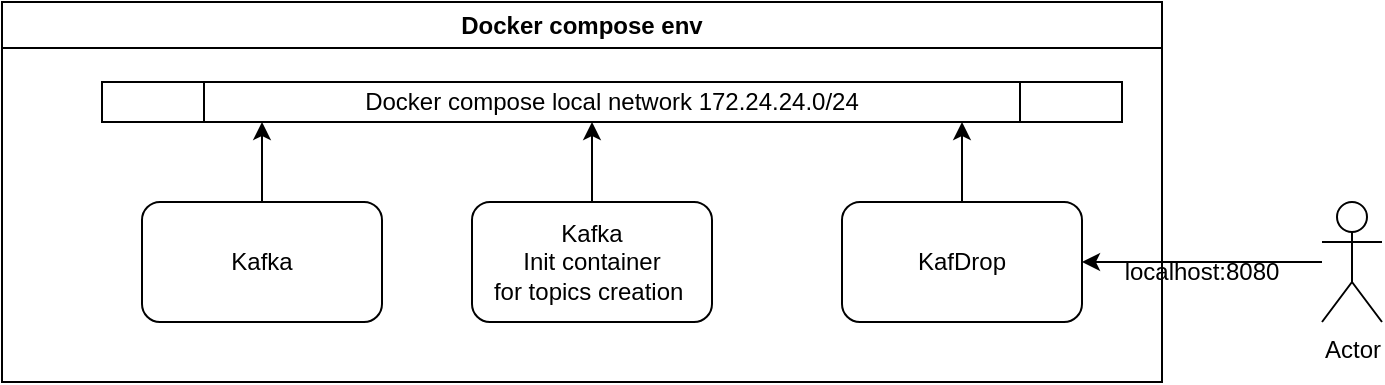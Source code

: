 <mxfile version="19.0.3" type="device"><diagram name="Page-1" id="DmPyWy1HaXbZiSjPZlmT"><mxGraphModel dx="1234" dy="799" grid="1" gridSize="10" guides="1" tooltips="1" connect="1" arrows="1" fold="1" page="1" pageScale="1" pageWidth="850" pageHeight="1100" math="0" shadow="0"><root><mxCell id="0"/><mxCell id="1" parent="0"/><mxCell id="tjuAI0IZ5KJGlG4QrY5g-1" value="Docker compose env" style="swimlane;whiteSpace=wrap;html=1;" parent="1" vertex="1"><mxGeometry x="70" y="220" width="580" height="190" as="geometry"><mxRectangle x="70" y="220" width="150" height="30" as="alternateBounds"/></mxGeometry></mxCell><mxCell id="tjuAI0IZ5KJGlG4QrY5g-2" value="Docker compose local network&amp;nbsp;172.24.24.0/24" style="shape=process;whiteSpace=wrap;html=1;backgroundOutline=1;" parent="tjuAI0IZ5KJGlG4QrY5g-1" vertex="1"><mxGeometry x="50" y="40" width="510" height="20" as="geometry"/></mxCell><mxCell id="tjuAI0IZ5KJGlG4QrY5g-15" style="edgeStyle=orthogonalEdgeStyle;rounded=0;orthogonalLoop=1;jettySize=auto;html=1;" parent="tjuAI0IZ5KJGlG4QrY5g-1" source="tjuAI0IZ5KJGlG4QrY5g-3" target="tjuAI0IZ5KJGlG4QrY5g-2" edge="1"><mxGeometry relative="1" as="geometry"><Array as="points"><mxPoint x="130" y="60"/><mxPoint x="130" y="60"/></Array></mxGeometry></mxCell><mxCell id="tjuAI0IZ5KJGlG4QrY5g-3" value="Kafka" style="rounded=1;whiteSpace=wrap;html=1;" parent="tjuAI0IZ5KJGlG4QrY5g-1" vertex="1"><mxGeometry x="70" y="100" width="120" height="60" as="geometry"/></mxCell><mxCell id="tjuAI0IZ5KJGlG4QrY5g-17" style="edgeStyle=orthogonalEdgeStyle;rounded=0;orthogonalLoop=1;jettySize=auto;html=1;" parent="tjuAI0IZ5KJGlG4QrY5g-1" source="tjuAI0IZ5KJGlG4QrY5g-16" target="tjuAI0IZ5KJGlG4QrY5g-2" edge="1"><mxGeometry relative="1" as="geometry"><Array as="points"><mxPoint x="295" y="70"/><mxPoint x="295" y="70"/></Array></mxGeometry></mxCell><mxCell id="tjuAI0IZ5KJGlG4QrY5g-16" value="Kafka&lt;div&gt;Init container&lt;/div&gt;&lt;div&gt;for topics creation&amp;nbsp;&lt;/div&gt;" style="rounded=1;whiteSpace=wrap;html=1;" parent="tjuAI0IZ5KJGlG4QrY5g-1" vertex="1"><mxGeometry x="235" y="100" width="120" height="60" as="geometry"/></mxCell><mxCell id="tjuAI0IZ5KJGlG4QrY5g-19" style="edgeStyle=orthogonalEdgeStyle;rounded=0;orthogonalLoop=1;jettySize=auto;html=1;" parent="tjuAI0IZ5KJGlG4QrY5g-1" source="tjuAI0IZ5KJGlG4QrY5g-18" target="tjuAI0IZ5KJGlG4QrY5g-2" edge="1"><mxGeometry relative="1" as="geometry"><Array as="points"><mxPoint x="480" y="80"/><mxPoint x="480" y="80"/></Array></mxGeometry></mxCell><mxCell id="tjuAI0IZ5KJGlG4QrY5g-18" value="KafDrop" style="rounded=1;whiteSpace=wrap;html=1;" parent="tjuAI0IZ5KJGlG4QrY5g-1" vertex="1"><mxGeometry x="420" y="100" width="120" height="60" as="geometry"/></mxCell><mxCell id="tjuAI0IZ5KJGlG4QrY5g-24" style="edgeStyle=orthogonalEdgeStyle;rounded=0;orthogonalLoop=1;jettySize=auto;html=1;entryX=1;entryY=0.5;entryDx=0;entryDy=0;" parent="1" source="tjuAI0IZ5KJGlG4QrY5g-21" target="tjuAI0IZ5KJGlG4QrY5g-18" edge="1"><mxGeometry relative="1" as="geometry"/></mxCell><mxCell id="tjuAI0IZ5KJGlG4QrY5g-21" value="Actor" style="shape=umlActor;verticalLabelPosition=bottom;verticalAlign=top;html=1;outlineConnect=0;" parent="1" vertex="1"><mxGeometry x="730" y="320" width="30" height="60" as="geometry"/></mxCell><mxCell id="tjuAI0IZ5KJGlG4QrY5g-26" value="localhost:8080" style="text;html=1;align=center;verticalAlign=middle;whiteSpace=wrap;rounded=0;" parent="1" vertex="1"><mxGeometry x="640" y="340" width="60" height="30" as="geometry"/></mxCell></root></mxGraphModel></diagram></mxfile>